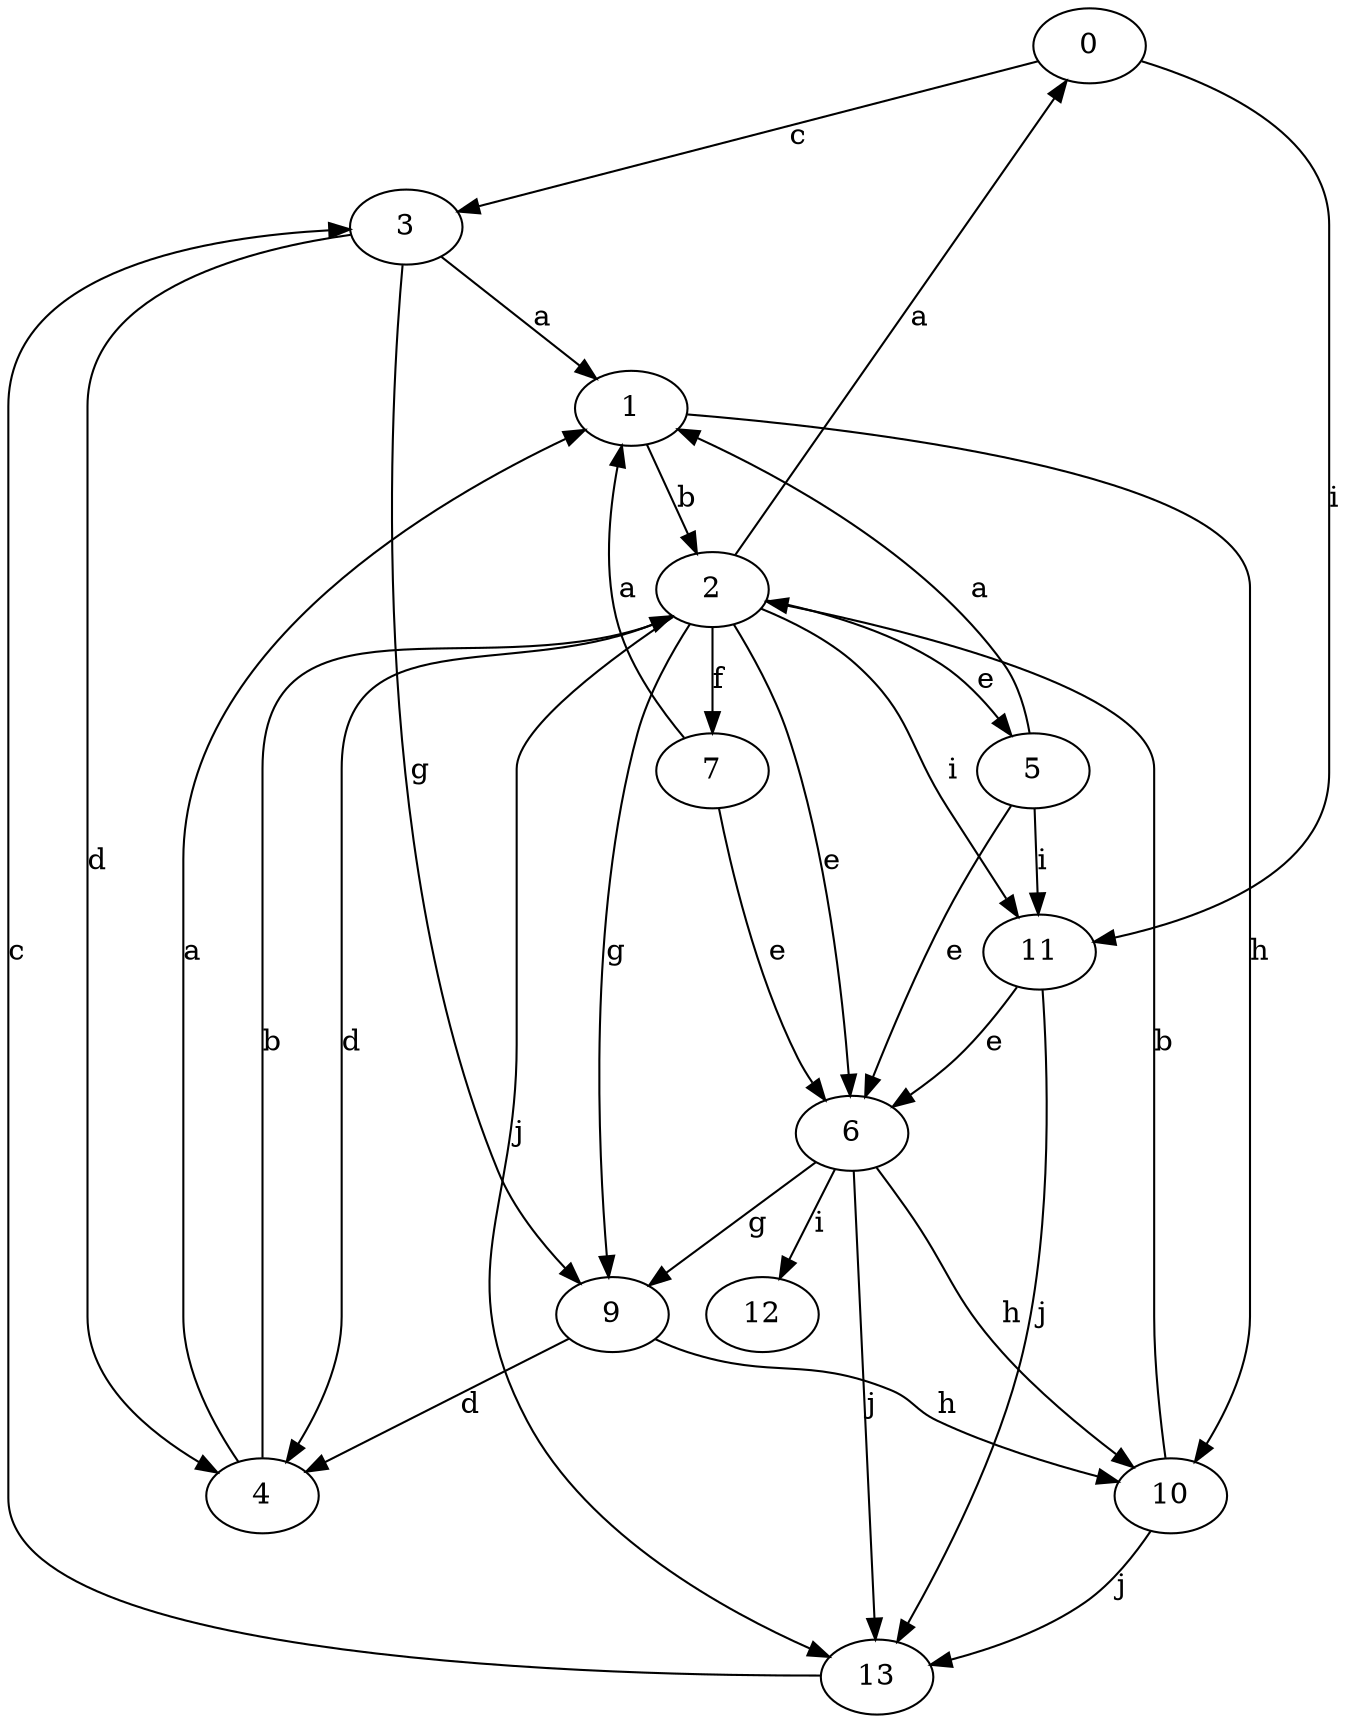 strict digraph  {
0;
1;
2;
3;
4;
5;
6;
7;
9;
10;
11;
12;
13;
0 -> 3  [label=c];
0 -> 11  [label=i];
1 -> 2  [label=b];
1 -> 10  [label=h];
2 -> 0  [label=a];
2 -> 4  [label=d];
2 -> 5  [label=e];
2 -> 6  [label=e];
2 -> 7  [label=f];
2 -> 9  [label=g];
2 -> 11  [label=i];
2 -> 13  [label=j];
3 -> 1  [label=a];
3 -> 4  [label=d];
3 -> 9  [label=g];
4 -> 1  [label=a];
4 -> 2  [label=b];
5 -> 1  [label=a];
5 -> 6  [label=e];
5 -> 11  [label=i];
6 -> 9  [label=g];
6 -> 10  [label=h];
6 -> 12  [label=i];
6 -> 13  [label=j];
7 -> 1  [label=a];
7 -> 6  [label=e];
9 -> 4  [label=d];
9 -> 10  [label=h];
10 -> 2  [label=b];
10 -> 13  [label=j];
11 -> 6  [label=e];
11 -> 13  [label=j];
13 -> 3  [label=c];
}
